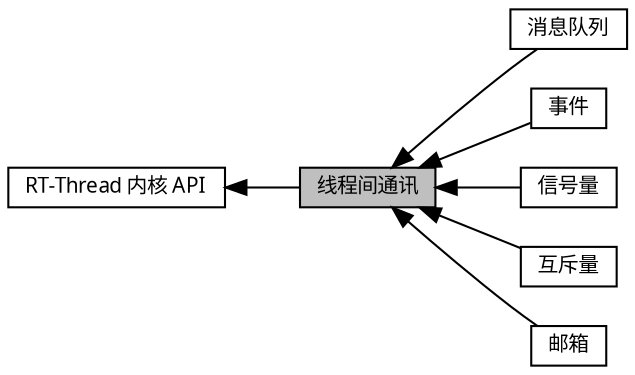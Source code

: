 digraph "线程间通讯"
{
  edge [fontname="FreeSans.ttf",fontsize="10",labelfontname="FreeSans.ttf",labelfontsize="10"];
  node [fontname="FreeSans.ttf",fontsize="10",shape=record];
  rankdir=LR;
  Node1 [label="RT-Thread 内核 API",height=0.2,width=0.4,color="black", fillcolor="white", style="filled",URL="$group___kernel.html"];
  Node6 [label="消息队列",height=0.2,width=0.4,color="black", fillcolor="white", style="filled",URL="$group__messagequeue.html",tooltip="消息队列 "];
  Node4 [label="事件",height=0.2,width=0.4,color="black", fillcolor="white", style="filled",URL="$group__event.html",tooltip="事件 "];
  Node2 [label="信号量",height=0.2,width=0.4,color="black", fillcolor="white", style="filled",URL="$group__semaphore.html",tooltip="信号量 "];
  Node3 [label="互斥量",height=0.2,width=0.4,color="black", fillcolor="white", style="filled",URL="$group__mutex.html",tooltip="互斥量 "];
  Node0 [label="线程间通讯",height=0.2,width=0.4,color="black", fillcolor="grey75", style="filled", fontcolor="black"];
  Node5 [label="邮箱",height=0.2,width=0.4,color="black", fillcolor="white", style="filled",URL="$group__mailbox.html",tooltip="邮箱 "];
  Node1->Node0 [shape=plaintext, dir="back", style="solid"];
  Node0->Node2 [shape=plaintext, dir="back", style="solid"];
  Node0->Node3 [shape=plaintext, dir="back", style="solid"];
  Node0->Node4 [shape=plaintext, dir="back", style="solid"];
  Node0->Node5 [shape=plaintext, dir="back", style="solid"];
  Node0->Node6 [shape=plaintext, dir="back", style="solid"];
}
